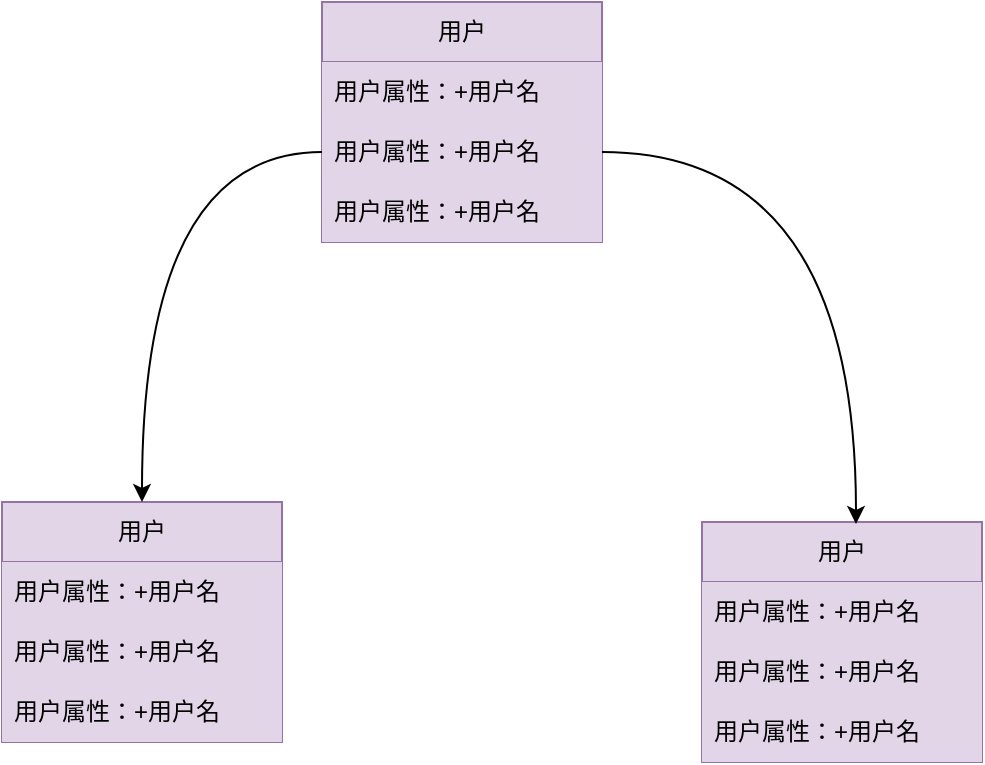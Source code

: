 <mxfile version="27.1.6">
  <diagram name="第 1 页" id="x9i7tZeSe_VCV_ezGQkg">
    <mxGraphModel dx="952" dy="1026" grid="1" gridSize="10" guides="1" tooltips="1" connect="1" arrows="1" fold="1" page="1" pageScale="1" pageWidth="827" pageHeight="1169" math="0" shadow="0">
      <root>
        <mxCell id="0" />
        <mxCell id="1" parent="0" />
        <mxCell id="tMU2XfZKllrpMzLdivU2-1" value="用户" style="swimlane;fontStyle=0;childLayout=stackLayout;horizontal=1;startSize=30;horizontalStack=0;resizeParent=1;resizeParentMax=0;resizeLast=0;collapsible=1;marginBottom=0;whiteSpace=wrap;html=1;fillColor=#e1d5e7;strokeColor=#9673a6;" parent="1" vertex="1">
          <mxGeometry x="370" y="180" width="140" height="120" as="geometry" />
        </mxCell>
        <mxCell id="tMU2XfZKllrpMzLdivU2-2" value="用户属性：+用户名" style="text;strokeColor=none;fillColor=#e1d5e7;align=left;verticalAlign=middle;spacingLeft=4;spacingRight=4;overflow=hidden;points=[[0,0.5],[1,0.5]];portConstraint=eastwest;rotatable=0;whiteSpace=wrap;html=1;" parent="tMU2XfZKllrpMzLdivU2-1" vertex="1">
          <mxGeometry y="30" width="140" height="30" as="geometry" />
        </mxCell>
        <mxCell id="tMU2XfZKllrpMzLdivU2-3" value="用户属性：+用户名" style="text;strokeColor=none;fillColor=#e1d5e7;align=left;verticalAlign=middle;spacingLeft=4;spacingRight=4;overflow=hidden;points=[[0,0.5],[1,0.5]];portConstraint=eastwest;rotatable=0;whiteSpace=wrap;html=1;" parent="tMU2XfZKllrpMzLdivU2-1" vertex="1">
          <mxGeometry y="60" width="140" height="30" as="geometry" />
        </mxCell>
        <mxCell id="tMU2XfZKllrpMzLdivU2-4" value="用户属性：+用户名" style="text;strokeColor=none;fillColor=#e1d5e7;align=left;verticalAlign=middle;spacingLeft=4;spacingRight=4;overflow=hidden;points=[[0,0.5],[1,0.5]];portConstraint=eastwest;rotatable=0;whiteSpace=wrap;html=1;" parent="tMU2XfZKllrpMzLdivU2-1" vertex="1">
          <mxGeometry y="90" width="140" height="30" as="geometry" />
        </mxCell>
        <mxCell id="tMU2XfZKllrpMzLdivU2-5" value="用户" style="swimlane;fontStyle=0;childLayout=stackLayout;horizontal=1;startSize=30;horizontalStack=0;resizeParent=1;resizeParentMax=0;resizeLast=0;collapsible=1;marginBottom=0;whiteSpace=wrap;html=1;fillColor=#e1d5e7;strokeColor=#9673a6;" parent="1" vertex="1">
          <mxGeometry x="210" y="430" width="140" height="120" as="geometry" />
        </mxCell>
        <mxCell id="tMU2XfZKllrpMzLdivU2-6" value="用户属性：+用户名" style="text;strokeColor=none;fillColor=#e1d5e7;align=left;verticalAlign=middle;spacingLeft=4;spacingRight=4;overflow=hidden;points=[[0,0.5],[1,0.5]];portConstraint=eastwest;rotatable=0;whiteSpace=wrap;html=1;" parent="tMU2XfZKllrpMzLdivU2-5" vertex="1">
          <mxGeometry y="30" width="140" height="30" as="geometry" />
        </mxCell>
        <mxCell id="tMU2XfZKllrpMzLdivU2-7" value="用户属性：+用户名" style="text;strokeColor=none;fillColor=#e1d5e7;align=left;verticalAlign=middle;spacingLeft=4;spacingRight=4;overflow=hidden;points=[[0,0.5],[1,0.5]];portConstraint=eastwest;rotatable=0;whiteSpace=wrap;html=1;" parent="tMU2XfZKllrpMzLdivU2-5" vertex="1">
          <mxGeometry y="60" width="140" height="30" as="geometry" />
        </mxCell>
        <mxCell id="tMU2XfZKllrpMzLdivU2-8" value="用户属性：+用户名" style="text;strokeColor=none;fillColor=#e1d5e7;align=left;verticalAlign=middle;spacingLeft=4;spacingRight=4;overflow=hidden;points=[[0,0.5],[1,0.5]];portConstraint=eastwest;rotatable=0;whiteSpace=wrap;html=1;" parent="tMU2XfZKllrpMzLdivU2-5" vertex="1">
          <mxGeometry y="90" width="140" height="30" as="geometry" />
        </mxCell>
        <mxCell id="tMU2XfZKllrpMzLdivU2-9" value="用户" style="swimlane;fontStyle=0;childLayout=stackLayout;horizontal=1;startSize=30;horizontalStack=0;resizeParent=1;resizeParentMax=0;resizeLast=0;collapsible=1;marginBottom=0;whiteSpace=wrap;html=1;fillColor=#e1d5e7;strokeColor=#9673a6;" parent="1" vertex="1">
          <mxGeometry x="560" y="440" width="140" height="120" as="geometry" />
        </mxCell>
        <mxCell id="tMU2XfZKllrpMzLdivU2-10" value="用户属性：+用户名" style="text;strokeColor=none;fillColor=#e1d5e7;align=left;verticalAlign=middle;spacingLeft=4;spacingRight=4;overflow=hidden;points=[[0,0.5],[1,0.5]];portConstraint=eastwest;rotatable=0;whiteSpace=wrap;html=1;" parent="tMU2XfZKllrpMzLdivU2-9" vertex="1">
          <mxGeometry y="30" width="140" height="30" as="geometry" />
        </mxCell>
        <mxCell id="tMU2XfZKllrpMzLdivU2-11" value="用户属性：+用户名" style="text;strokeColor=none;fillColor=#e1d5e7;align=left;verticalAlign=middle;spacingLeft=4;spacingRight=4;overflow=hidden;points=[[0,0.5],[1,0.5]];portConstraint=eastwest;rotatable=0;whiteSpace=wrap;html=1;" parent="tMU2XfZKllrpMzLdivU2-9" vertex="1">
          <mxGeometry y="60" width="140" height="30" as="geometry" />
        </mxCell>
        <mxCell id="tMU2XfZKllrpMzLdivU2-12" value="用户属性：+用户名" style="text;strokeColor=none;fillColor=#e1d5e7;align=left;verticalAlign=middle;spacingLeft=4;spacingRight=4;overflow=hidden;points=[[0,0.5],[1,0.5]];portConstraint=eastwest;rotatable=0;whiteSpace=wrap;html=1;" parent="tMU2XfZKllrpMzLdivU2-9" vertex="1">
          <mxGeometry y="90" width="140" height="30" as="geometry" />
        </mxCell>
        <mxCell id="tMU2XfZKllrpMzLdivU2-13" style="edgeStyle=orthogonalEdgeStyle;rounded=0;orthogonalLoop=1;jettySize=auto;html=1;exitX=0;exitY=0.5;exitDx=0;exitDy=0;entryX=0.5;entryY=0;entryDx=0;entryDy=0;curved=1;" parent="1" source="tMU2XfZKllrpMzLdivU2-3" target="tMU2XfZKllrpMzLdivU2-5" edge="1">
          <mxGeometry relative="1" as="geometry" />
        </mxCell>
        <mxCell id="tMU2XfZKllrpMzLdivU2-14" style="edgeStyle=orthogonalEdgeStyle;rounded=0;orthogonalLoop=1;jettySize=auto;html=1;entryX=0.55;entryY=0.008;entryDx=0;entryDy=0;entryPerimeter=0;curved=1;" parent="1" source="tMU2XfZKllrpMzLdivU2-3" target="tMU2XfZKllrpMzLdivU2-9" edge="1">
          <mxGeometry relative="1" as="geometry" />
        </mxCell>
      </root>
    </mxGraphModel>
  </diagram>
</mxfile>

